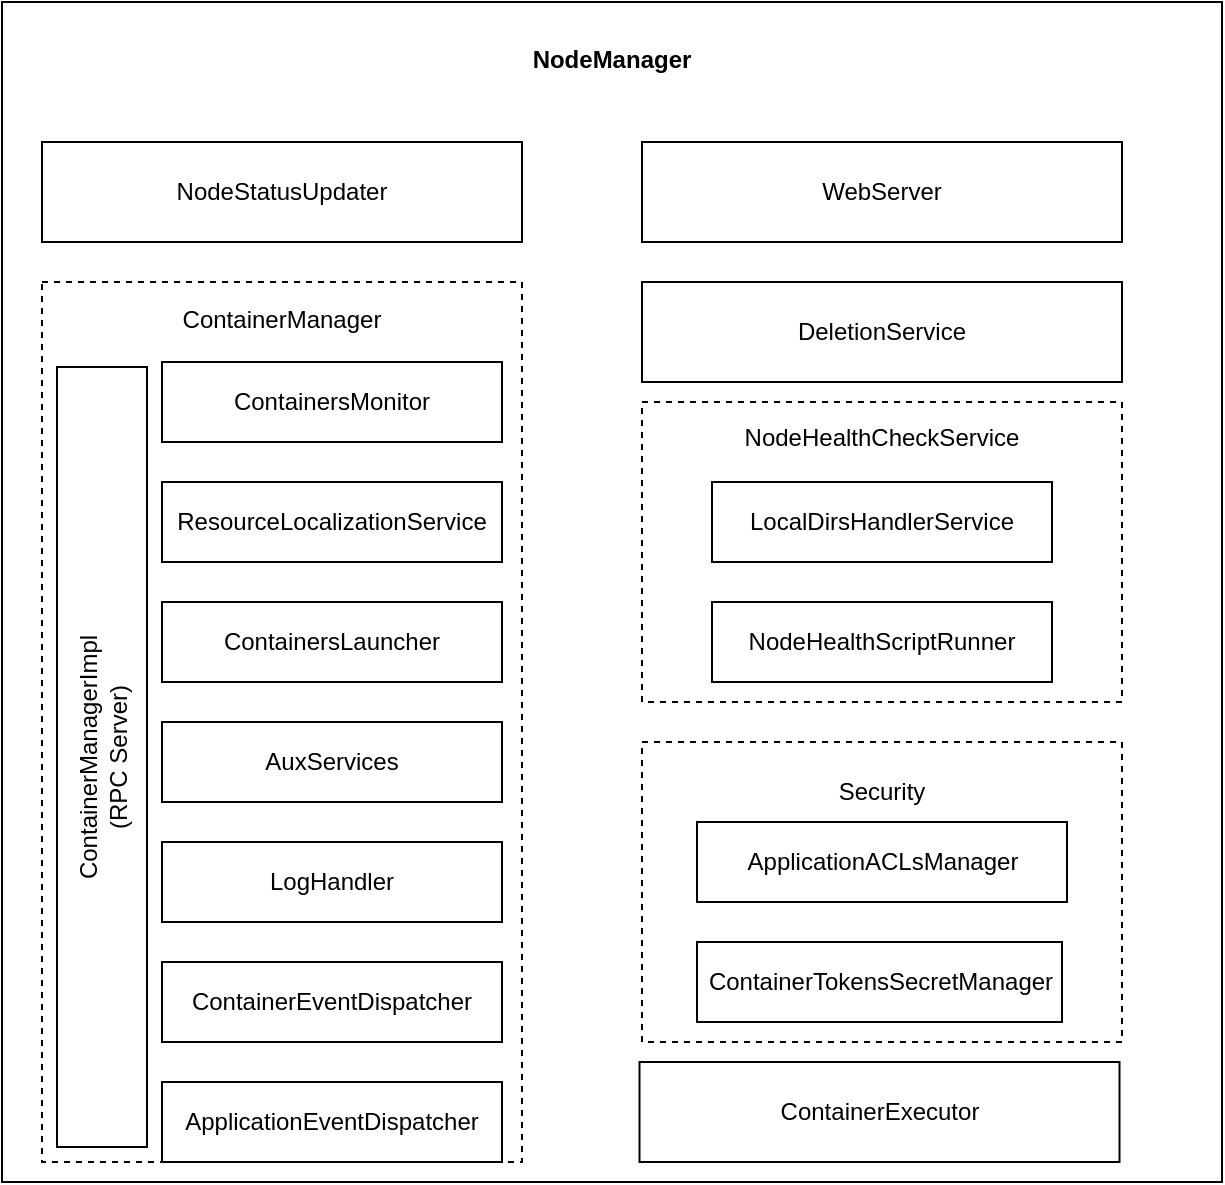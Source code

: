 <mxfile version="13.8.6" type="github">
  <diagram id="GWpwSYDEWu8-K4qAvdks" name="第 1 页">
    <mxGraphModel dx="1038" dy="548" grid="1" gridSize="10" guides="1" tooltips="1" connect="1" arrows="1" fold="1" page="1" pageScale="1" pageWidth="850" pageHeight="1100" math="0" shadow="0">
      <root>
        <mxCell id="0" />
        <mxCell id="1" parent="0" />
        <mxCell id="Tm5A38VgM0YzfF00-wjJ-1" value="&lt;b&gt;NodeManager&lt;br&gt;&lt;br&gt;&lt;br&gt;&lt;br&gt;&lt;br&gt;&lt;br&gt;&lt;br&gt;&lt;br&gt;&lt;br&gt;&lt;br&gt;&lt;br&gt;&lt;br&gt;&lt;br&gt;&lt;br&gt;&lt;br&gt;&lt;br&gt;&lt;br&gt;&lt;br&gt;&lt;br&gt;&lt;br&gt;&lt;br&gt;&lt;br&gt;&lt;br&gt;&lt;br&gt;&lt;br&gt;&lt;br&gt;&lt;br&gt;&lt;br&gt;&lt;br&gt;&lt;br&gt;&lt;br&gt;&lt;br&gt;&lt;br&gt;&lt;br&gt;&lt;br&gt;&lt;br&gt;&lt;br&gt;&lt;br&gt;&lt;/b&gt;" style="rounded=0;whiteSpace=wrap;html=1;" vertex="1" parent="1">
          <mxGeometry x="90" y="140" width="610" height="590" as="geometry" />
        </mxCell>
        <mxCell id="Tm5A38VgM0YzfF00-wjJ-17" value="NodeHealthCheckService&lt;br&gt;&lt;br&gt;&lt;br&gt;&lt;br&gt;&lt;br&gt;&lt;br&gt;&lt;br&gt;&lt;br&gt;&lt;br&gt;" style="rounded=0;whiteSpace=wrap;html=1;dashed=1;" vertex="1" parent="1">
          <mxGeometry x="410" y="340" width="240" height="150" as="geometry" />
        </mxCell>
        <mxCell id="Tm5A38VgM0YzfF00-wjJ-10" value="ContainerManager&lt;br&gt;&lt;br&gt;&lt;br&gt;&lt;br&gt;&lt;br&gt;&lt;br&gt;&lt;br&gt;&lt;br&gt;&lt;br&gt;&lt;br&gt;&lt;br&gt;&lt;br&gt;&lt;br&gt;&lt;br&gt;&lt;br&gt;&lt;br&gt;&lt;br&gt;&lt;br&gt;&lt;br&gt;&lt;br&gt;&lt;br&gt;&lt;br&gt;&lt;br&gt;&lt;br&gt;&lt;br&gt;&lt;br&gt;&lt;br&gt;&lt;br&gt;&lt;br&gt;" style="rounded=0;whiteSpace=wrap;html=1;dashed=1;" vertex="1" parent="1">
          <mxGeometry x="110" y="280" width="240" height="440" as="geometry" />
        </mxCell>
        <mxCell id="Tm5A38VgM0YzfF00-wjJ-2" value="NodeStatusUpdater" style="rounded=0;whiteSpace=wrap;html=1;" vertex="1" parent="1">
          <mxGeometry x="110" y="210" width="240" height="50" as="geometry" />
        </mxCell>
        <mxCell id="Tm5A38VgM0YzfF00-wjJ-3" value="ContainersMonitor" style="rounded=0;whiteSpace=wrap;html=1;" vertex="1" parent="1">
          <mxGeometry x="170" y="320" width="170" height="40" as="geometry" />
        </mxCell>
        <mxCell id="Tm5A38VgM0YzfF00-wjJ-4" value="ResourceLocalizationService" style="rounded=0;whiteSpace=wrap;html=1;" vertex="1" parent="1">
          <mxGeometry x="170" y="380" width="170" height="40" as="geometry" />
        </mxCell>
        <mxCell id="Tm5A38VgM0YzfF00-wjJ-5" value="ContainersLauncher" style="rounded=0;whiteSpace=wrap;html=1;" vertex="1" parent="1">
          <mxGeometry x="170" y="440" width="170" height="40" as="geometry" />
        </mxCell>
        <mxCell id="Tm5A38VgM0YzfF00-wjJ-6" value="AuxServices" style="rounded=0;whiteSpace=wrap;html=1;" vertex="1" parent="1">
          <mxGeometry x="170" y="500" width="170" height="40" as="geometry" />
        </mxCell>
        <mxCell id="Tm5A38VgM0YzfF00-wjJ-7" value="LogHandler" style="rounded=0;whiteSpace=wrap;html=1;" vertex="1" parent="1">
          <mxGeometry x="170" y="560" width="170" height="40" as="geometry" />
        </mxCell>
        <mxCell id="Tm5A38VgM0YzfF00-wjJ-8" value="ContainerEventDispatcher" style="rounded=0;whiteSpace=wrap;html=1;" vertex="1" parent="1">
          <mxGeometry x="170" y="620" width="170" height="40" as="geometry" />
        </mxCell>
        <mxCell id="Tm5A38VgM0YzfF00-wjJ-9" value="ApplicationEventDispatcher" style="rounded=0;whiteSpace=wrap;html=1;" vertex="1" parent="1">
          <mxGeometry x="170" y="680" width="170" height="40" as="geometry" />
        </mxCell>
        <mxCell id="Tm5A38VgM0YzfF00-wjJ-12" value="WebServer" style="rounded=0;whiteSpace=wrap;html=1;" vertex="1" parent="1">
          <mxGeometry x="410" y="210" width="240" height="50" as="geometry" />
        </mxCell>
        <mxCell id="Tm5A38VgM0YzfF00-wjJ-13" value="DeletionService" style="rounded=0;whiteSpace=wrap;html=1;" vertex="1" parent="1">
          <mxGeometry x="410" y="280" width="240" height="50" as="geometry" />
        </mxCell>
        <mxCell id="Tm5A38VgM0YzfF00-wjJ-14" value="LocalDirsHandlerService" style="rounded=0;whiteSpace=wrap;html=1;" vertex="1" parent="1">
          <mxGeometry x="445" y="380" width="170" height="40" as="geometry" />
        </mxCell>
        <mxCell id="Tm5A38VgM0YzfF00-wjJ-15" value="NodeHealthScriptRunner" style="rounded=0;whiteSpace=wrap;html=1;" vertex="1" parent="1">
          <mxGeometry x="445" y="440" width="170" height="40" as="geometry" />
        </mxCell>
        <mxCell id="Tm5A38VgM0YzfF00-wjJ-19" value="Security&lt;br&gt;&lt;br&gt;&lt;br&gt;&lt;br&gt;&lt;br&gt;&lt;br&gt;&lt;br&gt;&lt;br&gt;" style="rounded=0;whiteSpace=wrap;html=1;dashed=1;" vertex="1" parent="1">
          <mxGeometry x="410" y="510" width="240" height="150" as="geometry" />
        </mxCell>
        <mxCell id="Tm5A38VgM0YzfF00-wjJ-20" value="ApplicationACLsManager" style="rounded=0;whiteSpace=wrap;html=1;" vertex="1" parent="1">
          <mxGeometry x="437.5" y="550" width="185" height="40" as="geometry" />
        </mxCell>
        <mxCell id="Tm5A38VgM0YzfF00-wjJ-21" value="ContainerTokensSecretManager" style="rounded=0;whiteSpace=wrap;html=1;" vertex="1" parent="1">
          <mxGeometry x="437.5" y="610" width="182.5" height="40" as="geometry" />
        </mxCell>
        <mxCell id="Tm5A38VgM0YzfF00-wjJ-22" value="ContainerExecutor" style="rounded=0;whiteSpace=wrap;html=1;" vertex="1" parent="1">
          <mxGeometry x="408.75" y="670" width="240" height="50" as="geometry" />
        </mxCell>
        <mxCell id="Tm5A38VgM0YzfF00-wjJ-24" value="ContainerManagerImpl&lt;br&gt;(RPC Server)" style="rounded=0;whiteSpace=wrap;html=1;direction=east;rotation=-90;" vertex="1" parent="1">
          <mxGeometry x="-55" y="495" width="390" height="45" as="geometry" />
        </mxCell>
      </root>
    </mxGraphModel>
  </diagram>
</mxfile>

